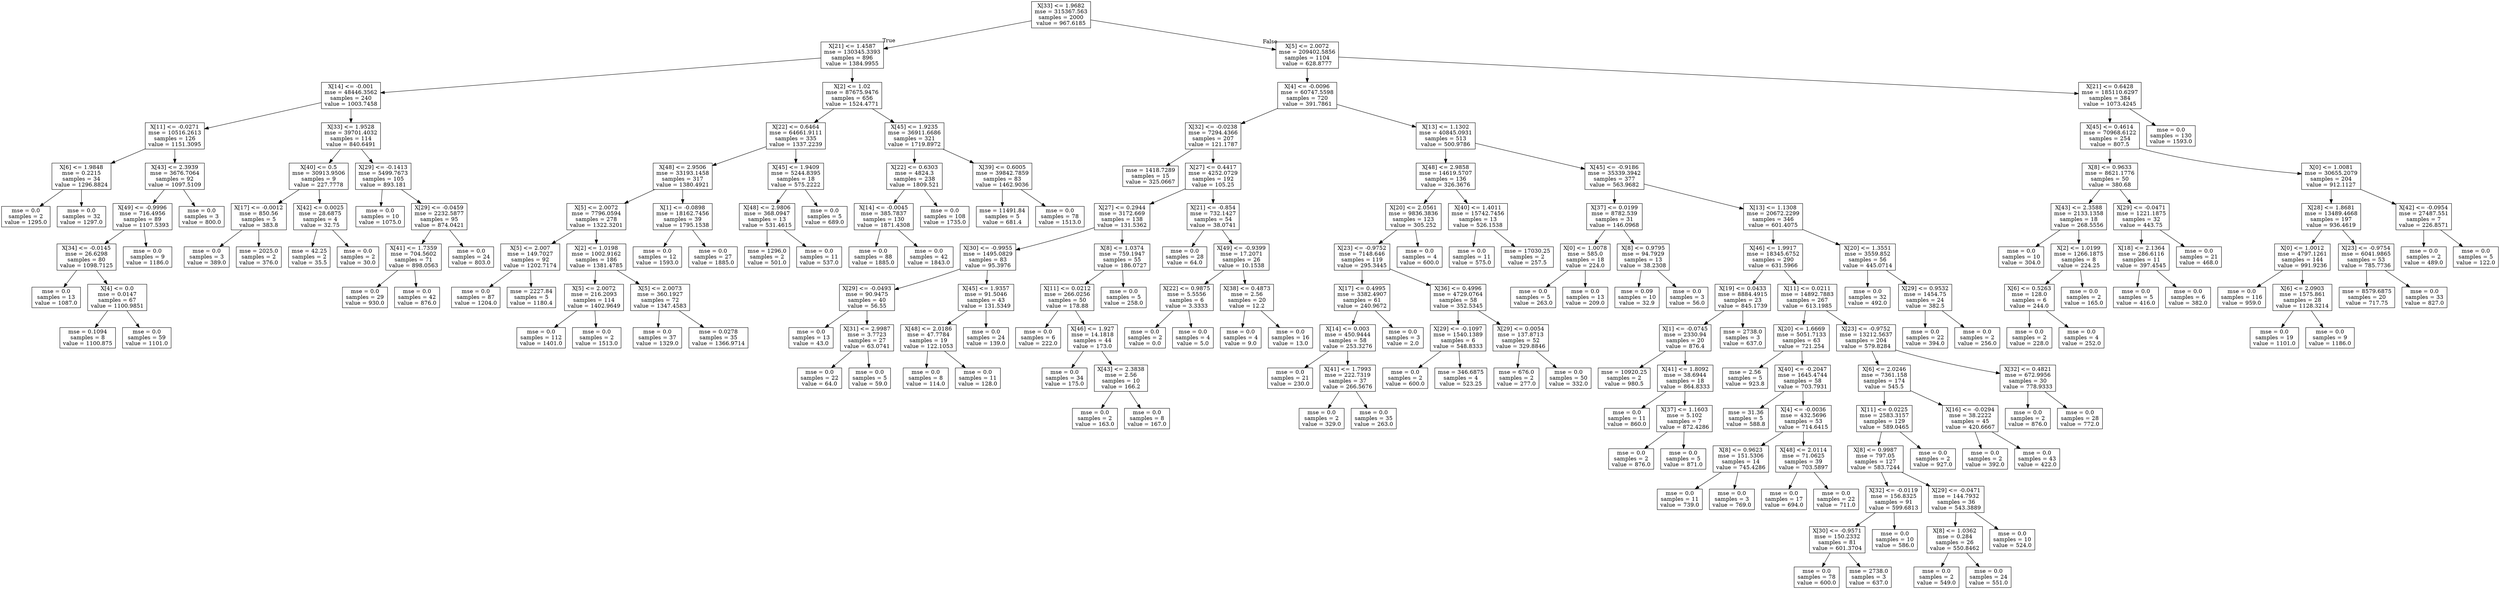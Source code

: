 digraph Tree {
node [shape=box] ;
0 [label="X[33] <= 1.9682\nmse = 315367.563\nsamples = 2000\nvalue = 967.6185"] ;
1 [label="X[21] <= 1.4587\nmse = 130345.3393\nsamples = 896\nvalue = 1384.9955"] ;
0 -> 1 [labeldistance=2.5, labelangle=45, headlabel="True"] ;
2 [label="X[14] <= -0.001\nmse = 48446.3562\nsamples = 240\nvalue = 1003.7458"] ;
1 -> 2 ;
3 [label="X[11] <= -0.0271\nmse = 10516.2613\nsamples = 126\nvalue = 1151.3095"] ;
2 -> 3 ;
4 [label="X[6] <= 1.9848\nmse = 0.2215\nsamples = 34\nvalue = 1296.8824"] ;
3 -> 4 ;
5 [label="mse = 0.0\nsamples = 2\nvalue = 1295.0"] ;
4 -> 5 ;
6 [label="mse = 0.0\nsamples = 32\nvalue = 1297.0"] ;
4 -> 6 ;
7 [label="X[43] <= 2.3939\nmse = 3676.7064\nsamples = 92\nvalue = 1097.5109"] ;
3 -> 7 ;
8 [label="X[49] <= -0.9996\nmse = 716.4956\nsamples = 89\nvalue = 1107.5393"] ;
7 -> 8 ;
9 [label="X[34] <= -0.0145\nmse = 26.6298\nsamples = 80\nvalue = 1098.7125"] ;
8 -> 9 ;
10 [label="mse = 0.0\nsamples = 13\nvalue = 1087.0"] ;
9 -> 10 ;
11 [label="X[4] <= 0.0\nmse = 0.0147\nsamples = 67\nvalue = 1100.9851"] ;
9 -> 11 ;
12 [label="mse = 0.1094\nsamples = 8\nvalue = 1100.875"] ;
11 -> 12 ;
13 [label="mse = 0.0\nsamples = 59\nvalue = 1101.0"] ;
11 -> 13 ;
14 [label="mse = 0.0\nsamples = 9\nvalue = 1186.0"] ;
8 -> 14 ;
15 [label="mse = 0.0\nsamples = 3\nvalue = 800.0"] ;
7 -> 15 ;
16 [label="X[33] <= 1.9528\nmse = 39701.4032\nsamples = 114\nvalue = 840.6491"] ;
2 -> 16 ;
17 [label="X[40] <= 0.5\nmse = 30913.9506\nsamples = 9\nvalue = 227.7778"] ;
16 -> 17 ;
18 [label="X[17] <= -0.0012\nmse = 850.56\nsamples = 5\nvalue = 383.8"] ;
17 -> 18 ;
19 [label="mse = 0.0\nsamples = 3\nvalue = 389.0"] ;
18 -> 19 ;
20 [label="mse = 2025.0\nsamples = 2\nvalue = 376.0"] ;
18 -> 20 ;
21 [label="X[42] <= 0.0025\nmse = 28.6875\nsamples = 4\nvalue = 32.75"] ;
17 -> 21 ;
22 [label="mse = 42.25\nsamples = 2\nvalue = 35.5"] ;
21 -> 22 ;
23 [label="mse = 0.0\nsamples = 2\nvalue = 30.0"] ;
21 -> 23 ;
24 [label="X[29] <= -0.1413\nmse = 5499.7673\nsamples = 105\nvalue = 893.181"] ;
16 -> 24 ;
25 [label="mse = 0.0\nsamples = 10\nvalue = 1075.0"] ;
24 -> 25 ;
26 [label="X[29] <= -0.0459\nmse = 2232.5877\nsamples = 95\nvalue = 874.0421"] ;
24 -> 26 ;
27 [label="X[41] <= 1.7359\nmse = 704.5602\nsamples = 71\nvalue = 898.0563"] ;
26 -> 27 ;
28 [label="mse = 0.0\nsamples = 29\nvalue = 930.0"] ;
27 -> 28 ;
29 [label="mse = 0.0\nsamples = 42\nvalue = 876.0"] ;
27 -> 29 ;
30 [label="mse = 0.0\nsamples = 24\nvalue = 803.0"] ;
26 -> 30 ;
31 [label="X[2] <= 1.02\nmse = 87675.9476\nsamples = 656\nvalue = 1524.4771"] ;
1 -> 31 ;
32 [label="X[22] <= 0.6464\nmse = 64661.9111\nsamples = 335\nvalue = 1337.2239"] ;
31 -> 32 ;
33 [label="X[48] <= 2.9506\nmse = 33193.1458\nsamples = 317\nvalue = 1380.4921"] ;
32 -> 33 ;
34 [label="X[5] <= 2.0072\nmse = 7796.0594\nsamples = 278\nvalue = 1322.3201"] ;
33 -> 34 ;
35 [label="X[5] <= 2.007\nmse = 149.7027\nsamples = 92\nvalue = 1202.7174"] ;
34 -> 35 ;
36 [label="mse = 0.0\nsamples = 87\nvalue = 1204.0"] ;
35 -> 36 ;
37 [label="mse = 2227.84\nsamples = 5\nvalue = 1180.4"] ;
35 -> 37 ;
38 [label="X[2] <= 1.0198\nmse = 1002.9162\nsamples = 186\nvalue = 1381.4785"] ;
34 -> 38 ;
39 [label="X[5] <= 2.0072\nmse = 216.2093\nsamples = 114\nvalue = 1402.9649"] ;
38 -> 39 ;
40 [label="mse = 0.0\nsamples = 112\nvalue = 1401.0"] ;
39 -> 40 ;
41 [label="mse = 0.0\nsamples = 2\nvalue = 1513.0"] ;
39 -> 41 ;
42 [label="X[5] <= 2.0073\nmse = 360.1927\nsamples = 72\nvalue = 1347.4583"] ;
38 -> 42 ;
43 [label="mse = 0.0\nsamples = 37\nvalue = 1329.0"] ;
42 -> 43 ;
44 [label="mse = 0.0278\nsamples = 35\nvalue = 1366.9714"] ;
42 -> 44 ;
45 [label="X[1] <= -0.0898\nmse = 18162.7456\nsamples = 39\nvalue = 1795.1538"] ;
33 -> 45 ;
46 [label="mse = 0.0\nsamples = 12\nvalue = 1593.0"] ;
45 -> 46 ;
47 [label="mse = 0.0\nsamples = 27\nvalue = 1885.0"] ;
45 -> 47 ;
48 [label="X[45] <= 1.9409\nmse = 5244.8395\nsamples = 18\nvalue = 575.2222"] ;
32 -> 48 ;
49 [label="X[48] <= 2.9806\nmse = 368.0947\nsamples = 13\nvalue = 531.4615"] ;
48 -> 49 ;
50 [label="mse = 1296.0\nsamples = 2\nvalue = 501.0"] ;
49 -> 50 ;
51 [label="mse = 0.0\nsamples = 11\nvalue = 537.0"] ;
49 -> 51 ;
52 [label="mse = 0.0\nsamples = 5\nvalue = 689.0"] ;
48 -> 52 ;
53 [label="X[45] <= 1.9235\nmse = 36911.6686\nsamples = 321\nvalue = 1719.8972"] ;
31 -> 53 ;
54 [label="X[22] <= 0.6303\nmse = 4824.3\nsamples = 238\nvalue = 1809.521"] ;
53 -> 54 ;
55 [label="X[14] <= -0.0045\nmse = 385.7837\nsamples = 130\nvalue = 1871.4308"] ;
54 -> 55 ;
56 [label="mse = 0.0\nsamples = 88\nvalue = 1885.0"] ;
55 -> 56 ;
57 [label="mse = 0.0\nsamples = 42\nvalue = 1843.0"] ;
55 -> 57 ;
58 [label="mse = 0.0\nsamples = 108\nvalue = 1735.0"] ;
54 -> 58 ;
59 [label="X[39] <= 0.6005\nmse = 39842.7859\nsamples = 83\nvalue = 1462.9036"] ;
53 -> 59 ;
60 [label="mse = 11491.84\nsamples = 5\nvalue = 681.4"] ;
59 -> 60 ;
61 [label="mse = 0.0\nsamples = 78\nvalue = 1513.0"] ;
59 -> 61 ;
62 [label="X[5] <= 2.0072\nmse = 209402.5856\nsamples = 1104\nvalue = 628.8777"] ;
0 -> 62 [labeldistance=2.5, labelangle=-45, headlabel="False"] ;
63 [label="X[4] <= -0.0096\nmse = 60747.5598\nsamples = 720\nvalue = 391.7861"] ;
62 -> 63 ;
64 [label="X[32] <= -0.0238\nmse = 7294.4366\nsamples = 207\nvalue = 121.1787"] ;
63 -> 64 ;
65 [label="mse = 1418.7289\nsamples = 15\nvalue = 325.0667"] ;
64 -> 65 ;
66 [label="X[27] <= 0.4417\nmse = 4252.0729\nsamples = 192\nvalue = 105.25"] ;
64 -> 66 ;
67 [label="X[27] <= 0.2944\nmse = 3172.669\nsamples = 138\nvalue = 131.5362"] ;
66 -> 67 ;
68 [label="X[30] <= -0.9955\nmse = 1495.0829\nsamples = 83\nvalue = 95.3976"] ;
67 -> 68 ;
69 [label="X[29] <= -0.0493\nmse = 90.9475\nsamples = 40\nvalue = 56.55"] ;
68 -> 69 ;
70 [label="mse = 0.0\nsamples = 13\nvalue = 43.0"] ;
69 -> 70 ;
71 [label="X[31] <= 2.9987\nmse = 3.7723\nsamples = 27\nvalue = 63.0741"] ;
69 -> 71 ;
72 [label="mse = 0.0\nsamples = 22\nvalue = 64.0"] ;
71 -> 72 ;
73 [label="mse = 0.0\nsamples = 5\nvalue = 59.0"] ;
71 -> 73 ;
74 [label="X[45] <= 1.9357\nmse = 91.5046\nsamples = 43\nvalue = 131.5349"] ;
68 -> 74 ;
75 [label="X[48] <= 2.0186\nmse = 47.7784\nsamples = 19\nvalue = 122.1053"] ;
74 -> 75 ;
76 [label="mse = 0.0\nsamples = 8\nvalue = 114.0"] ;
75 -> 76 ;
77 [label="mse = 0.0\nsamples = 11\nvalue = 128.0"] ;
75 -> 77 ;
78 [label="mse = 0.0\nsamples = 24\nvalue = 139.0"] ;
74 -> 78 ;
79 [label="X[8] <= 1.0374\nmse = 759.1947\nsamples = 55\nvalue = 186.0727"] ;
67 -> 79 ;
80 [label="X[11] <= 0.0212\nmse = 266.0256\nsamples = 50\nvalue = 178.88"] ;
79 -> 80 ;
81 [label="mse = 0.0\nsamples = 6\nvalue = 222.0"] ;
80 -> 81 ;
82 [label="X[46] <= 1.927\nmse = 14.1818\nsamples = 44\nvalue = 173.0"] ;
80 -> 82 ;
83 [label="mse = 0.0\nsamples = 34\nvalue = 175.0"] ;
82 -> 83 ;
84 [label="X[43] <= 2.3838\nmse = 2.56\nsamples = 10\nvalue = 166.2"] ;
82 -> 84 ;
85 [label="mse = 0.0\nsamples = 2\nvalue = 163.0"] ;
84 -> 85 ;
86 [label="mse = 0.0\nsamples = 8\nvalue = 167.0"] ;
84 -> 86 ;
87 [label="mse = 0.0\nsamples = 5\nvalue = 258.0"] ;
79 -> 87 ;
88 [label="X[21] <= -0.854\nmse = 732.1427\nsamples = 54\nvalue = 38.0741"] ;
66 -> 88 ;
89 [label="mse = 0.0\nsamples = 28\nvalue = 64.0"] ;
88 -> 89 ;
90 [label="X[49] <= -0.9399\nmse = 17.2071\nsamples = 26\nvalue = 10.1538"] ;
88 -> 90 ;
91 [label="X[22] <= 0.9875\nmse = 5.5556\nsamples = 6\nvalue = 3.3333"] ;
90 -> 91 ;
92 [label="mse = 0.0\nsamples = 2\nvalue = 0.0"] ;
91 -> 92 ;
93 [label="mse = 0.0\nsamples = 4\nvalue = 5.0"] ;
91 -> 93 ;
94 [label="X[38] <= 0.4873\nmse = 2.56\nsamples = 20\nvalue = 12.2"] ;
90 -> 94 ;
95 [label="mse = 0.0\nsamples = 4\nvalue = 9.0"] ;
94 -> 95 ;
96 [label="mse = 0.0\nsamples = 16\nvalue = 13.0"] ;
94 -> 96 ;
97 [label="X[13] <= 1.1302\nmse = 40845.0931\nsamples = 513\nvalue = 500.9786"] ;
63 -> 97 ;
98 [label="X[48] <= 2.9858\nmse = 14619.5707\nsamples = 136\nvalue = 326.3676"] ;
97 -> 98 ;
99 [label="X[20] <= 2.0561\nmse = 9836.3836\nsamples = 123\nvalue = 305.252"] ;
98 -> 99 ;
100 [label="X[23] <= -0.9752\nmse = 7148.646\nsamples = 119\nvalue = 295.3445"] ;
99 -> 100 ;
101 [label="X[17] <= 0.4995\nmse = 3382.4907\nsamples = 61\nvalue = 240.9672"] ;
100 -> 101 ;
102 [label="X[14] <= 0.003\nmse = 450.9444\nsamples = 58\nvalue = 253.3276"] ;
101 -> 102 ;
103 [label="mse = 0.0\nsamples = 21\nvalue = 230.0"] ;
102 -> 103 ;
104 [label="X[41] <= 1.7993\nmse = 222.7319\nsamples = 37\nvalue = 266.5676"] ;
102 -> 104 ;
105 [label="mse = 0.0\nsamples = 2\nvalue = 329.0"] ;
104 -> 105 ;
106 [label="mse = 0.0\nsamples = 35\nvalue = 263.0"] ;
104 -> 106 ;
107 [label="mse = 0.0\nsamples = 3\nvalue = 2.0"] ;
101 -> 107 ;
108 [label="X[36] <= 0.4996\nmse = 4729.0764\nsamples = 58\nvalue = 352.5345"] ;
100 -> 108 ;
109 [label="X[29] <= -0.1097\nmse = 1540.1389\nsamples = 6\nvalue = 548.8333"] ;
108 -> 109 ;
110 [label="mse = 0.0\nsamples = 2\nvalue = 600.0"] ;
109 -> 110 ;
111 [label="mse = 346.6875\nsamples = 4\nvalue = 523.25"] ;
109 -> 111 ;
112 [label="X[29] <= 0.0054\nmse = 137.8713\nsamples = 52\nvalue = 329.8846"] ;
108 -> 112 ;
113 [label="mse = 676.0\nsamples = 2\nvalue = 277.0"] ;
112 -> 113 ;
114 [label="mse = 0.0\nsamples = 50\nvalue = 332.0"] ;
112 -> 114 ;
115 [label="mse = 0.0\nsamples = 4\nvalue = 600.0"] ;
99 -> 115 ;
116 [label="X[40] <= 1.4011\nmse = 15742.7456\nsamples = 13\nvalue = 526.1538"] ;
98 -> 116 ;
117 [label="mse = 0.0\nsamples = 11\nvalue = 575.0"] ;
116 -> 117 ;
118 [label="mse = 17030.25\nsamples = 2\nvalue = 257.5"] ;
116 -> 118 ;
119 [label="X[45] <= -0.9186\nmse = 35339.3942\nsamples = 377\nvalue = 563.9682"] ;
97 -> 119 ;
120 [label="X[37] <= 0.0199\nmse = 8782.539\nsamples = 31\nvalue = 146.0968"] ;
119 -> 120 ;
121 [label="X[0] <= 1.0078\nmse = 585.0\nsamples = 18\nvalue = 224.0"] ;
120 -> 121 ;
122 [label="mse = 0.0\nsamples = 5\nvalue = 263.0"] ;
121 -> 122 ;
123 [label="mse = 0.0\nsamples = 13\nvalue = 209.0"] ;
121 -> 123 ;
124 [label="X[8] <= 0.9795\nmse = 94.7929\nsamples = 13\nvalue = 38.2308"] ;
120 -> 124 ;
125 [label="mse = 0.09\nsamples = 10\nvalue = 32.9"] ;
124 -> 125 ;
126 [label="mse = 0.0\nsamples = 3\nvalue = 56.0"] ;
124 -> 126 ;
127 [label="X[13] <= 1.1308\nmse = 20672.2299\nsamples = 346\nvalue = 601.4075"] ;
119 -> 127 ;
128 [label="X[46] <= 1.9917\nmse = 18345.6752\nsamples = 290\nvalue = 631.5966"] ;
127 -> 128 ;
129 [label="X[19] <= 0.0433\nmse = 8884.4915\nsamples = 23\nvalue = 845.1739"] ;
128 -> 129 ;
130 [label="X[1] <= -0.0745\nmse = 2330.94\nsamples = 20\nvalue = 876.4"] ;
129 -> 130 ;
131 [label="mse = 10920.25\nsamples = 2\nvalue = 980.5"] ;
130 -> 131 ;
132 [label="X[41] <= 1.8092\nmse = 38.6944\nsamples = 18\nvalue = 864.8333"] ;
130 -> 132 ;
133 [label="mse = 0.0\nsamples = 11\nvalue = 860.0"] ;
132 -> 133 ;
134 [label="X[37] <= 1.1603\nmse = 5.102\nsamples = 7\nvalue = 872.4286"] ;
132 -> 134 ;
135 [label="mse = 0.0\nsamples = 2\nvalue = 876.0"] ;
134 -> 135 ;
136 [label="mse = 0.0\nsamples = 5\nvalue = 871.0"] ;
134 -> 136 ;
137 [label="mse = 2738.0\nsamples = 3\nvalue = 637.0"] ;
129 -> 137 ;
138 [label="X[11] <= 0.0211\nmse = 14892.7883\nsamples = 267\nvalue = 613.1985"] ;
128 -> 138 ;
139 [label="X[20] <= 1.6669\nmse = 5051.7133\nsamples = 63\nvalue = 721.254"] ;
138 -> 139 ;
140 [label="mse = 2.56\nsamples = 5\nvalue = 923.8"] ;
139 -> 140 ;
141 [label="X[40] <= -0.2047\nmse = 1645.4744\nsamples = 58\nvalue = 703.7931"] ;
139 -> 141 ;
142 [label="mse = 31.36\nsamples = 5\nvalue = 588.8"] ;
141 -> 142 ;
143 [label="X[4] <= -0.0036\nmse = 432.5696\nsamples = 53\nvalue = 714.6415"] ;
141 -> 143 ;
144 [label="X[8] <= 0.9623\nmse = 151.5306\nsamples = 14\nvalue = 745.4286"] ;
143 -> 144 ;
145 [label="mse = 0.0\nsamples = 11\nvalue = 739.0"] ;
144 -> 145 ;
146 [label="mse = 0.0\nsamples = 3\nvalue = 769.0"] ;
144 -> 146 ;
147 [label="X[48] <= 2.0114\nmse = 71.0625\nsamples = 39\nvalue = 703.5897"] ;
143 -> 147 ;
148 [label="mse = 0.0\nsamples = 17\nvalue = 694.0"] ;
147 -> 148 ;
149 [label="mse = 0.0\nsamples = 22\nvalue = 711.0"] ;
147 -> 149 ;
150 [label="X[23] <= -0.9752\nmse = 13212.5637\nsamples = 204\nvalue = 579.8284"] ;
138 -> 150 ;
151 [label="X[6] <= 2.0246\nmse = 7361.158\nsamples = 174\nvalue = 545.5"] ;
150 -> 151 ;
152 [label="X[11] <= 0.0225\nmse = 2583.3157\nsamples = 129\nvalue = 589.0465"] ;
151 -> 152 ;
153 [label="X[8] <= 0.9987\nmse = 797.05\nsamples = 127\nvalue = 583.7244"] ;
152 -> 153 ;
154 [label="X[32] <= -0.0119\nmse = 156.8325\nsamples = 91\nvalue = 599.6813"] ;
153 -> 154 ;
155 [label="X[30] <= -0.9571\nmse = 150.2332\nsamples = 81\nvalue = 601.3704"] ;
154 -> 155 ;
156 [label="mse = 0.0\nsamples = 78\nvalue = 600.0"] ;
155 -> 156 ;
157 [label="mse = 2738.0\nsamples = 3\nvalue = 637.0"] ;
155 -> 157 ;
158 [label="mse = 0.0\nsamples = 10\nvalue = 586.0"] ;
154 -> 158 ;
159 [label="X[29] <= -0.0471\nmse = 144.7932\nsamples = 36\nvalue = 543.3889"] ;
153 -> 159 ;
160 [label="X[8] <= 1.0362\nmse = 0.284\nsamples = 26\nvalue = 550.8462"] ;
159 -> 160 ;
161 [label="mse = 0.0\nsamples = 2\nvalue = 549.0"] ;
160 -> 161 ;
162 [label="mse = 0.0\nsamples = 24\nvalue = 551.0"] ;
160 -> 162 ;
163 [label="mse = 0.0\nsamples = 10\nvalue = 524.0"] ;
159 -> 163 ;
164 [label="mse = 0.0\nsamples = 2\nvalue = 927.0"] ;
152 -> 164 ;
165 [label="X[16] <= -0.0294\nmse = 38.2222\nsamples = 45\nvalue = 420.6667"] ;
151 -> 165 ;
166 [label="mse = 0.0\nsamples = 2\nvalue = 392.0"] ;
165 -> 166 ;
167 [label="mse = 0.0\nsamples = 43\nvalue = 422.0"] ;
165 -> 167 ;
168 [label="X[32] <= 0.4821\nmse = 672.9956\nsamples = 30\nvalue = 778.9333"] ;
150 -> 168 ;
169 [label="mse = 0.0\nsamples = 2\nvalue = 876.0"] ;
168 -> 169 ;
170 [label="mse = 0.0\nsamples = 28\nvalue = 772.0"] ;
168 -> 170 ;
171 [label="X[20] <= 1.3551\nmse = 3559.852\nsamples = 56\nvalue = 445.0714"] ;
127 -> 171 ;
172 [label="mse = 0.0\nsamples = 32\nvalue = 492.0"] ;
171 -> 172 ;
173 [label="X[29] <= 0.9532\nmse = 1454.75\nsamples = 24\nvalue = 382.5"] ;
171 -> 173 ;
174 [label="mse = 0.0\nsamples = 22\nvalue = 394.0"] ;
173 -> 174 ;
175 [label="mse = 0.0\nsamples = 2\nvalue = 256.0"] ;
173 -> 175 ;
176 [label="X[21] <= 0.6428\nmse = 185110.6297\nsamples = 384\nvalue = 1073.4245"] ;
62 -> 176 ;
177 [label="X[45] <= 0.4614\nmse = 70968.6122\nsamples = 254\nvalue = 807.5"] ;
176 -> 177 ;
178 [label="X[8] <= 0.9633\nmse = 8621.1776\nsamples = 50\nvalue = 380.68"] ;
177 -> 178 ;
179 [label="X[43] <= 2.3588\nmse = 2133.1358\nsamples = 18\nvalue = 268.5556"] ;
178 -> 179 ;
180 [label="mse = 0.0\nsamples = 10\nvalue = 304.0"] ;
179 -> 180 ;
181 [label="X[2] <= 1.0199\nmse = 1266.1875\nsamples = 8\nvalue = 224.25"] ;
179 -> 181 ;
182 [label="X[6] <= 0.5263\nmse = 128.0\nsamples = 6\nvalue = 244.0"] ;
181 -> 182 ;
183 [label="mse = 0.0\nsamples = 2\nvalue = 228.0"] ;
182 -> 183 ;
184 [label="mse = 0.0\nsamples = 4\nvalue = 252.0"] ;
182 -> 184 ;
185 [label="mse = 0.0\nsamples = 2\nvalue = 165.0"] ;
181 -> 185 ;
186 [label="X[29] <= -0.0471\nmse = 1221.1875\nsamples = 32\nvalue = 443.75"] ;
178 -> 186 ;
187 [label="X[18] <= 2.1364\nmse = 286.6116\nsamples = 11\nvalue = 397.4545"] ;
186 -> 187 ;
188 [label="mse = 0.0\nsamples = 5\nvalue = 416.0"] ;
187 -> 188 ;
189 [label="mse = 0.0\nsamples = 6\nvalue = 382.0"] ;
187 -> 189 ;
190 [label="mse = 0.0\nsamples = 21\nvalue = 468.0"] ;
186 -> 190 ;
191 [label="X[0] <= 1.0081\nmse = 30655.2079\nsamples = 204\nvalue = 912.1127"] ;
177 -> 191 ;
192 [label="X[28] <= 1.8681\nmse = 13489.4668\nsamples = 197\nvalue = 936.4619"] ;
191 -> 192 ;
193 [label="X[0] <= 1.0012\nmse = 4797.1261\nsamples = 144\nvalue = 991.9236"] ;
192 -> 193 ;
194 [label="mse = 0.0\nsamples = 116\nvalue = 959.0"] ;
193 -> 194 ;
195 [label="X[6] <= 2.0903\nmse = 1575.861\nsamples = 28\nvalue = 1128.3214"] ;
193 -> 195 ;
196 [label="mse = 0.0\nsamples = 19\nvalue = 1101.0"] ;
195 -> 196 ;
197 [label="mse = 0.0\nsamples = 9\nvalue = 1186.0"] ;
195 -> 197 ;
198 [label="X[23] <= -0.9754\nmse = 6041.9865\nsamples = 53\nvalue = 785.7736"] ;
192 -> 198 ;
199 [label="mse = 8579.6875\nsamples = 20\nvalue = 717.75"] ;
198 -> 199 ;
200 [label="mse = 0.0\nsamples = 33\nvalue = 827.0"] ;
198 -> 200 ;
201 [label="X[42] <= -0.0954\nmse = 27487.551\nsamples = 7\nvalue = 226.8571"] ;
191 -> 201 ;
202 [label="mse = 0.0\nsamples = 2\nvalue = 489.0"] ;
201 -> 202 ;
203 [label="mse = 0.0\nsamples = 5\nvalue = 122.0"] ;
201 -> 203 ;
204 [label="mse = 0.0\nsamples = 130\nvalue = 1593.0"] ;
176 -> 204 ;
}